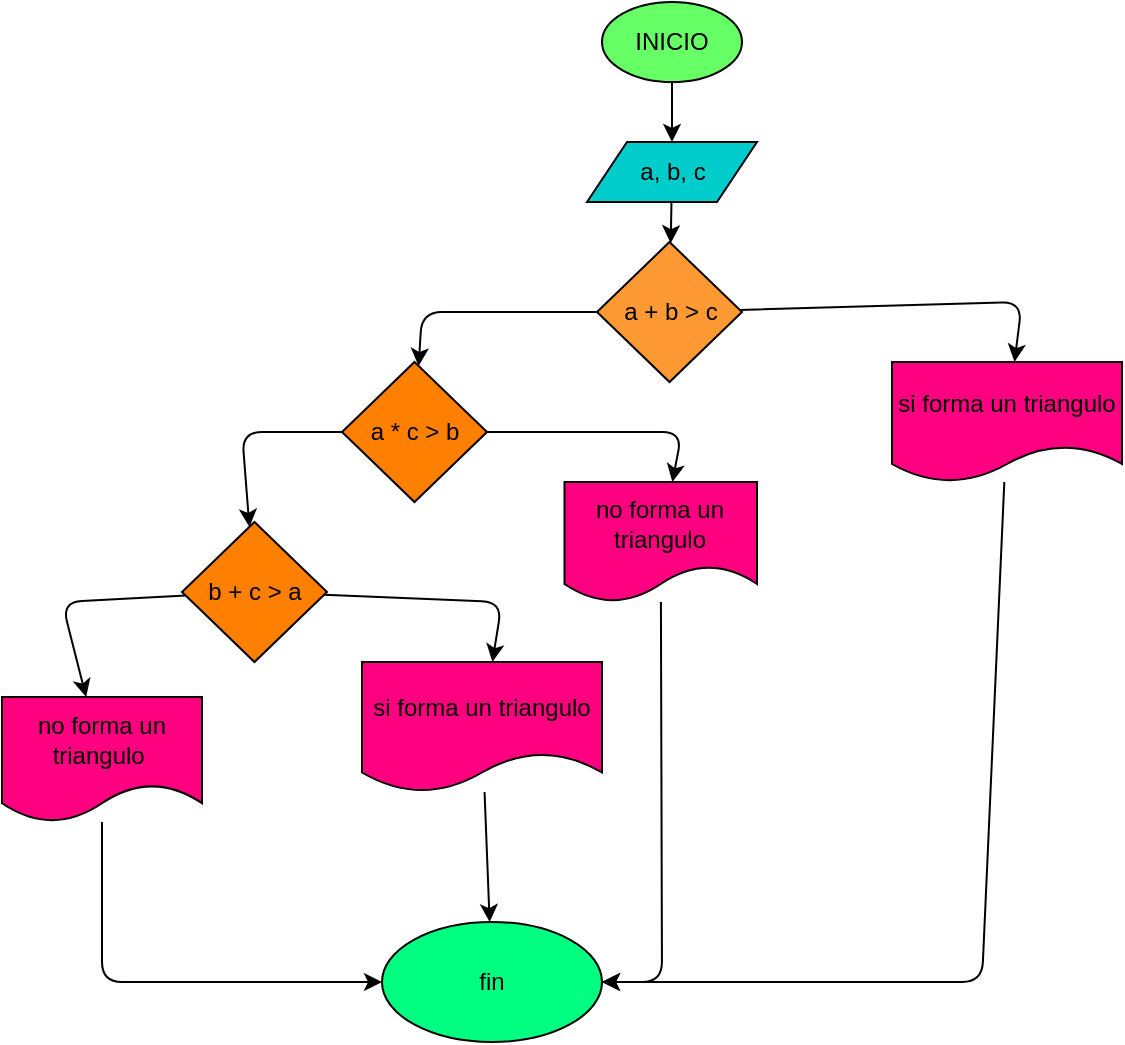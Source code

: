 <mxfile>
    <diagram id="58XMA-p-C20267B4mfxz" name="Página-1">
        <mxGraphModel dx="1620" dy="413" grid="1" gridSize="10" guides="1" tooltips="1" connect="1" arrows="1" fold="1" page="1" pageScale="1" pageWidth="850" pageHeight="1100" math="0" shadow="0">
            <root>
                <mxCell id="0"/>
                <mxCell id="1" parent="0"/>
                <mxCell id="4" value="" style="edgeStyle=none;html=1;" parent="1" source="2" target="3" edge="1">
                    <mxGeometry relative="1" as="geometry"/>
                </mxCell>
                <mxCell id="2" value="INICIO" style="ellipse;whiteSpace=wrap;html=1;fillColor=#66FF66;" parent="1" vertex="1">
                    <mxGeometry x="220" y="10" width="70" height="40" as="geometry"/>
                </mxCell>
                <mxCell id="6" value="" style="edgeStyle=none;html=1;" edge="1" parent="1" source="3" target="5">
                    <mxGeometry relative="1" as="geometry"/>
                </mxCell>
                <mxCell id="3" value="a, b, c" style="shape=parallelogram;perimeter=parallelogramPerimeter;whiteSpace=wrap;html=1;fixedSize=1;fillColor=#00CCCC;" parent="1" vertex="1">
                    <mxGeometry x="212.5" y="80" width="85" height="30" as="geometry"/>
                </mxCell>
                <mxCell id="8" value="" style="edgeStyle=none;html=1;" edge="1" parent="1" source="5" target="7">
                    <mxGeometry relative="1" as="geometry">
                        <Array as="points">
                            <mxPoint x="130" y="165"/>
                        </Array>
                    </mxGeometry>
                </mxCell>
                <mxCell id="19" value="" style="edgeStyle=none;html=1;" edge="1" parent="1" source="5" target="18">
                    <mxGeometry relative="1" as="geometry">
                        <Array as="points">
                            <mxPoint x="430" y="160"/>
                        </Array>
                    </mxGeometry>
                </mxCell>
                <mxCell id="5" value="a + b &amp;gt; c" style="rhombus;whiteSpace=wrap;html=1;fillColor=#FF9933;" vertex="1" parent="1">
                    <mxGeometry x="217.5" y="130" width="72.5" height="70" as="geometry"/>
                </mxCell>
                <mxCell id="10" value="" style="edgeStyle=none;html=1;" edge="1" parent="1" source="7" target="9">
                    <mxGeometry relative="1" as="geometry">
                        <Array as="points">
                            <mxPoint x="40" y="225"/>
                        </Array>
                    </mxGeometry>
                </mxCell>
                <mxCell id="17" value="" style="edgeStyle=none;html=1;" edge="1" parent="1" source="7" target="16">
                    <mxGeometry relative="1" as="geometry">
                        <Array as="points">
                            <mxPoint x="260" y="225"/>
                        </Array>
                    </mxGeometry>
                </mxCell>
                <mxCell id="7" value="a * c &amp;gt; b" style="rhombus;whiteSpace=wrap;html=1;fillColor=#FF8000;" vertex="1" parent="1">
                    <mxGeometry x="90" y="190" width="72.5" height="70" as="geometry"/>
                </mxCell>
                <mxCell id="12" value="" style="edgeStyle=none;html=1;" edge="1" parent="1" source="9" target="11">
                    <mxGeometry relative="1" as="geometry">
                        <Array as="points">
                            <mxPoint x="170" y="310"/>
                        </Array>
                    </mxGeometry>
                </mxCell>
                <mxCell id="14" value="" style="edgeStyle=none;html=1;" edge="1" parent="1" source="9" target="13">
                    <mxGeometry relative="1" as="geometry">
                        <Array as="points">
                            <mxPoint x="-50" y="310"/>
                        </Array>
                    </mxGeometry>
                </mxCell>
                <mxCell id="9" value="b + c &amp;gt; a" style="rhombus;whiteSpace=wrap;html=1;fillColor=#FF8000;" vertex="1" parent="1">
                    <mxGeometry x="10" y="270" width="72.5" height="70" as="geometry"/>
                </mxCell>
                <mxCell id="23" value="" style="edgeStyle=none;html=1;" edge="1" parent="1" source="11" target="20">
                    <mxGeometry relative="1" as="geometry"/>
                </mxCell>
                <mxCell id="11" value="si forma un triangulo" style="shape=document;whiteSpace=wrap;html=1;boundedLbl=1;fillColor=#FF0080;" vertex="1" parent="1">
                    <mxGeometry x="100" y="340" width="120" height="65" as="geometry"/>
                </mxCell>
                <mxCell id="22" value="" style="edgeStyle=none;html=1;" edge="1" parent="1" source="13" target="20">
                    <mxGeometry relative="1" as="geometry">
                        <mxPoint x="190" y="470" as="targetPoint"/>
                        <Array as="points">
                            <mxPoint x="-30" y="500"/>
                        </Array>
                    </mxGeometry>
                </mxCell>
                <mxCell id="13" value="no forma un triangulo&amp;nbsp;" style="shape=document;whiteSpace=wrap;html=1;boundedLbl=1;fillColor=#FF0080;" vertex="1" parent="1">
                    <mxGeometry x="-80" y="357.5" width="100" height="62.5" as="geometry"/>
                </mxCell>
                <mxCell id="24" value="" style="edgeStyle=none;html=1;entryX=1;entryY=0.5;entryDx=0;entryDy=0;" edge="1" parent="1" source="16" target="20">
                    <mxGeometry relative="1" as="geometry">
                        <mxPoint x="249" y="500" as="targetPoint"/>
                        <Array as="points">
                            <mxPoint x="250" y="500"/>
                        </Array>
                    </mxGeometry>
                </mxCell>
                <mxCell id="16" value="no forma un triangulo" style="shape=document;whiteSpace=wrap;html=1;boundedLbl=1;fillColor=#FF0080;" vertex="1" parent="1">
                    <mxGeometry x="201.25" y="250" width="96.25" height="60" as="geometry"/>
                </mxCell>
                <mxCell id="26" value="" style="edgeStyle=none;html=1;entryX=1;entryY=0.5;entryDx=0;entryDy=0;" edge="1" parent="1" source="18" target="20">
                    <mxGeometry relative="1" as="geometry">
                        <mxPoint x="422.5" y="360" as="targetPoint"/>
                        <Array as="points">
                            <mxPoint x="410" y="500"/>
                        </Array>
                    </mxGeometry>
                </mxCell>
                <mxCell id="18" value="si forma un triangulo" style="shape=document;whiteSpace=wrap;html=1;boundedLbl=1;fillColor=#FF0080;" vertex="1" parent="1">
                    <mxGeometry x="365" y="190" width="115" height="60" as="geometry"/>
                </mxCell>
                <mxCell id="20" value="fin" style="ellipse;whiteSpace=wrap;html=1;fillColor=#00FF80;" vertex="1" parent="1">
                    <mxGeometry x="110" y="470" width="110" height="60" as="geometry"/>
                </mxCell>
            </root>
        </mxGraphModel>
    </diagram>
</mxfile>